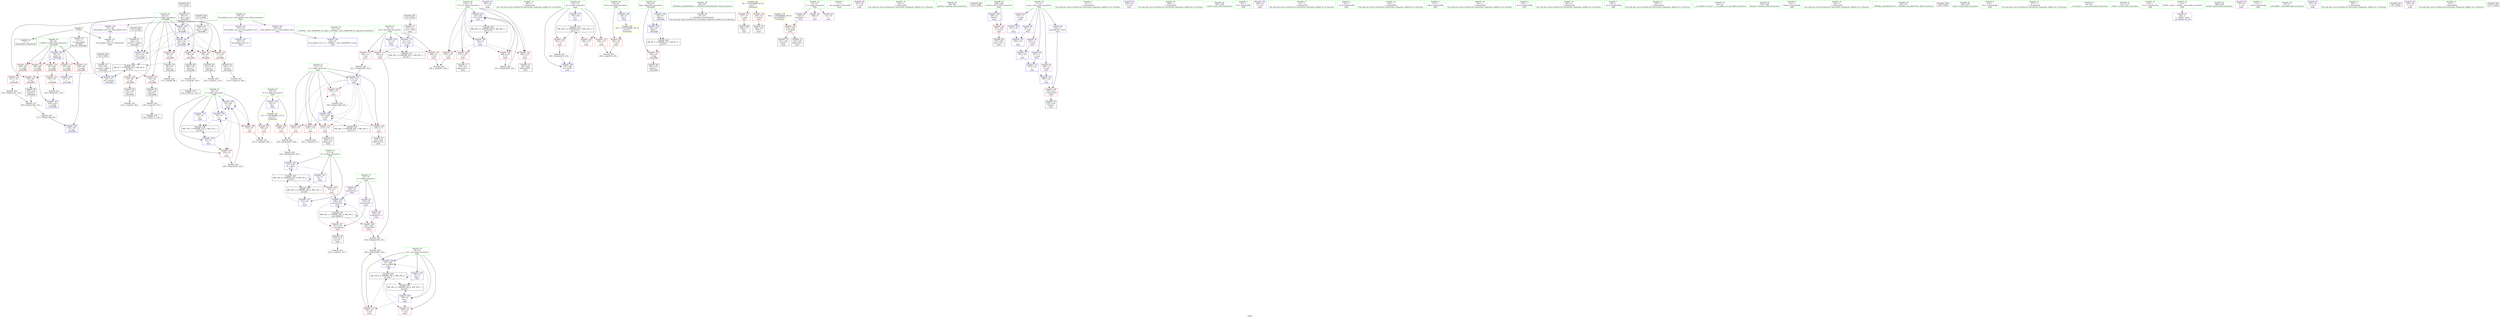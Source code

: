digraph "SVFG" {
	label="SVFG";

	Node0x55d771052030 [shape=record,color=grey,label="{NodeID: 0\nNullPtr}"];
	Node0x55d771052030 -> Node0x55d77106ee30[style=solid];
	Node0x55d771052030 -> Node0x55d77106ef30[style=solid];
	Node0x55d771052030 -> Node0x55d771075470[style=solid];
	Node0x55d771076750 [shape=record,color=blue,label="{NodeID: 180\n25\<--240\nt\<--inc\nmain\n}"];
	Node0x55d771076750 -> Node0x55d77106e1c0[style=dashed];
	Node0x55d771076750 -> Node0x55d77106e290[style=dashed];
	Node0x55d771076750 -> Node0x55d771076680[style=dashed];
	Node0x55d771076750 -> Node0x55d771076750[style=dashed];
	Node0x55d771076750 -> Node0x55d771084b40[style=dashed];
	Node0x55d77106d910 [shape=record,color=purple,label="{NodeID: 97\n185\<--40\n\<--.str.3\nmain\n}"];
	Node0x55d771052860 [shape=record,color=green,label="{NodeID: 14\n98\<--1\n\<--dummyObj\nCan only get source location for instruction, argument, global var or function.}"];
	Node0x55d77106e500 [shape=record,color=red,label="{NodeID: 111\n295\<--29\n\<--ans\nmain\n}"];
	Node0x55d77106c6b0 [shape=record,color=green,label="{NodeID: 28\n20\<--22\ntest\<--test_field_insensitive\nGlob }"];
	Node0x55d77106c6b0 -> Node0x55d77106df50[style=solid];
	Node0x55d77106c6b0 -> Node0x55d771074c70[style=solid];
	Node0x55d7710738f0 [shape=record,color=red,label="{NodeID: 125\n117\<--82\n\<--ch\n_Z4readRi\n}"];
	Node0x55d7710738f0 -> Node0x55d77106f510[style=solid];
	Node0x55d77106d300 [shape=record,color=green,label="{NodeID: 42\n84\<--85\nflag\<--flag_field_insensitive\n_Z4readRi\n}"];
	Node0x55d77106d300 -> Node0x55d771073c30[style=solid];
	Node0x55d77106d300 -> Node0x55d771075710[style=solid];
	Node0x55d77106d300 -> Node0x55d7710758b0[style=solid];
	Node0x55d7710982a0 [shape=record,color=black,label="{NodeID: 305\n123 = PHI()\n}"];
	Node0x55d7710982a0 -> Node0x55d77106f5e0[style=solid];
	Node0x55d77107a150 [shape=record,color=grey,label="{NodeID: 222\n249 = Binary(247, 248, )\n}"];
	Node0x55d77107a150 -> Node0x55d77107a2d0[style=solid];
	Node0x55d771074450 [shape=record,color=red,label="{NodeID: 139\n254\<--172\n\<--i\nmain\n}"];
	Node0x55d771074450 -> Node0x55d771070070[style=solid];
	Node0x55d77106f000 [shape=record,color=black,label="{NodeID: 56\n62\<--63\n\<--_ZNSt8ios_base4InitD1Ev\nCan only get source location for instruction, argument, global var or function.}"];
	Node0x55d77107b650 [shape=record,color=grey,label="{NodeID: 236\n225 = cmp(224, 21, )\n}"];
	Node0x55d771075070 [shape=record,color=blue,label="{NodeID: 153\n29\<--21\nans\<--\nGlob }"];
	Node0x55d771075070 -> Node0x55d771085540[style=dashed];
	Node0x55d77106fb90 [shape=record,color=black,label="{NodeID: 70\n186\<--183\ncall1\<--\nmain\n}"];
	Node0x55d771085540 [shape=record,color=black,label="{NodeID: 250\nMR_18V_2 = PHI(MR_18V_4, MR_18V_1, )\npts\{30 \}\n}"];
	Node0x55d771085540 -> Node0x55d771076a90[style=dashed];
	Node0x55d771075cc0 [shape=record,color=blue,label="{NodeID: 167\n160\<--159\n\<--sub25\n_Z4readRi\n}"];
	Node0x55d7710706f0 [shape=record,color=purple,label="{NodeID: 84\n229\<--8\narrayidx\<--s\nmain\n}"];
	Node0x55d7710706f0 -> Node0x55d771074930[style=solid];
	Node0x55d771052a80 [shape=record,color=green,label="{NodeID: 1\n7\<--1\n__dso_handle\<--dummyObj\nGlob }"];
	Node0x55d771076820 [shape=record,color=blue,label="{NodeID: 181\n27\<--250\nll\<--sub13\nmain\n}"];
	Node0x55d771076820 -> Node0x55d77106e360[style=dashed];
	Node0x55d771076820 -> Node0x55d771089140[style=dashed];
	Node0x55d77106d9e0 [shape=record,color=purple,label="{NodeID: 98\n187\<--43\n\<--.str.4\nmain\n}"];
	Node0x55d77106bda0 [shape=record,color=green,label="{NodeID: 15\n103\<--1\n\<--dummyObj\nCan only get source location for instruction, argument, global var or function.}"];
	Node0x55d77106e5d0 [shape=record,color=red,label="{NodeID: 112\n220\<--31\n\<--len\nmain\n}"];
	Node0x55d77106e5d0 -> Node0x55d77107aa50[style=solid];
	Node0x55d77106c780 [shape=record,color=green,label="{NodeID: 29\n23\<--24\nN\<--N_field_insensitive\nGlob }"];
	Node0x55d77106c780 -> Node0x55d77106e020[style=solid];
	Node0x55d77106c780 -> Node0x55d77106e0f0[style=solid];
	Node0x55d77106c780 -> Node0x55d771074d70[style=solid];
	Node0x55d7710739c0 [shape=record,color=red,label="{NodeID: 126\n130\<--82\n\<--ch\n_Z4readRi\n}"];
	Node0x55d7710739c0 -> Node0x55d77106f6b0[style=solid];
	Node0x55d77106d3d0 [shape=record,color=green,label="{NodeID: 43\n88\<--89\ngetchar\<--getchar_field_insensitive\n}"];
	Node0x55d771098400 [shape=record,color=black,label="{NodeID: 306\n210 = PHI()\n}"];
	Node0x55d77107a2d0 [shape=record,color=grey,label="{NodeID: 223\n250 = Binary(249, 202, )\n}"];
	Node0x55d77107a2d0 -> Node0x55d771076820[style=solid];
	Node0x55d771074520 [shape=record,color=red,label="{NodeID: 140\n259\<--172\n\<--i\nmain\n}"];
	Node0x55d771074520 -> Node0x55d771079e50[style=solid];
	Node0x55d77106f100 [shape=record,color=black,label="{NodeID: 57\n90\<--87\nconv\<--call\n_Z4readRi\n}"];
	Node0x55d77106f100 -> Node0x55d771075640[style=solid];
	Node0x55d77107b7d0 [shape=record,color=grey,label="{NodeID: 237\n107 = cmp(106, 108, )\n}"];
	Node0x55d77107b7d0 -> Node0x55d7710798b0[style=solid];
	Node0x55d771075170 [shape=record,color=blue,label="{NodeID: 154\n31\<--21\nlen\<--\nGlob }"];
	Node0x55d771075170 -> Node0x55d771085a40[style=dashed];
	Node0x55d77106fc60 [shape=record,color=black,label="{NodeID: 71\n215\<--212\nconv\<--call4\nmain\n}"];
	Node0x55d77106fc60 -> Node0x55d771076340[style=solid];
	Node0x55d771085a40 [shape=record,color=black,label="{NodeID: 251\nMR_20V_2 = PHI(MR_20V_3, MR_20V_1, )\npts\{32 \}\n}"];
	Node0x55d771085a40 -> Node0x55d771076340[style=dashed];
	Node0x55d771075d90 [shape=record,color=blue,label="{NodeID: 168\n168\<--21\nretval\<--\nmain\n}"];
	Node0x55d771075d90 -> Node0x55d771073ea0[style=dashed];
	Node0x55d7710707c0 [shape=record,color=purple,label="{NodeID: 85\n191\<--11\n\<--yuan\nmain\n}"];
	Node0x55d7710707c0 -> Node0x55d771075e60[style=solid];
	Node0x55d771053710 [shape=record,color=green,label="{NodeID: 2\n21\<--1\n\<--dummyObj\nCan only get source location for instruction, argument, global var or function.}"];
	Node0x55d77108a440 [shape=record,color=yellow,style=double,label="{NodeID: 265\n8V_1 = ENCHI(MR_8V_0)\npts\{1 \}\nFun[main]}"];
	Node0x55d77108a440 -> Node0x55d7710730d0[style=dashed];
	Node0x55d77108a440 -> Node0x55d7710731a0[style=dashed];
	Node0x55d7710768f0 [shape=record,color=blue,label="{NodeID: 182\n256\<--253\narrayidx16\<--\nmain\n}"];
	Node0x55d7710768f0 -> Node0x55d771074ad0[style=dashed];
	Node0x55d7710768f0 -> Node0x55d771074ba0[style=dashed];
	Node0x55d7710768f0 -> Node0x55d7710768f0[style=dashed];
	Node0x55d7710768f0 -> Node0x55d771086e40[style=dashed];
	Node0x55d77106dab0 [shape=record,color=purple,label="{NodeID: 99\n208\<--45\n\<--.str.5\nmain\n}"];
	Node0x55d77106be30 [shape=record,color=green,label="{NodeID: 16\n108\<--1\n\<--dummyObj\nCan only get source location for instruction, argument, global var or function.}"];
	Node0x55d77106e6a0 [shape=record,color=red,label="{NodeID: 113\n268\<--31\n\<--len\nmain\n}"];
	Node0x55d77106e6a0 -> Node0x55d77107bf50[style=solid];
	Node0x55d77106c850 [shape=record,color=green,label="{NodeID: 30\n25\<--26\nt\<--t_field_insensitive\nGlob }"];
	Node0x55d77106c850 -> Node0x55d77106e1c0[style=solid];
	Node0x55d77106c850 -> Node0x55d77106e290[style=solid];
	Node0x55d77106c850 -> Node0x55d771074e70[style=solid];
	Node0x55d77106c850 -> Node0x55d771076410[style=solid];
	Node0x55d77106c850 -> Node0x55d771076680[style=solid];
	Node0x55d77106c850 -> Node0x55d771076750[style=solid];
	Node0x55d771073a90 [shape=record,color=red,label="{NodeID: 127\n134\<--82\n\<--ch\n_Z4readRi\n}"];
	Node0x55d771073a90 -> Node0x55d77106f780[style=solid];
	Node0x55d77106d4d0 [shape=record,color=green,label="{NodeID: 44\n165\<--166\nmain\<--main_field_insensitive\n}"];
	Node0x55d7710984d0 [shape=record,color=black,label="{NodeID: 307\n212 = PHI()\n}"];
	Node0x55d7710984d0 -> Node0x55d77106fc60[style=solid];
	Node0x55d77107a450 [shape=record,color=grey,label="{NodeID: 224\n240 = Binary(239, 202, )\n}"];
	Node0x55d77107a450 -> Node0x55d771076750[style=solid];
	Node0x55d7710745f0 [shape=record,color=red,label="{NodeID: 141\n267\<--174\n\<--i17\nmain\n}"];
	Node0x55d7710745f0 -> Node0x55d77107bf50[style=solid];
	Node0x55d77106f1d0 [shape=record,color=black,label="{NodeID: 58\n96\<--95\nconv1\<--\n_Z4readRi\n}"];
	Node0x55d77106f1d0 -> Node0x55d77107c0d0[style=solid];
	Node0x55d77107b950 [shape=record,color=grey,label="{NodeID: 238\n102 = cmp(101, 103, )\n}"];
	Node0x55d771075270 [shape=record,color=blue,label="{NodeID: 155\n323\<--50\nllvm.global_ctors_0\<--\nGlob }"];
	Node0x55d77106fd30 [shape=record,color=black,label="{NodeID: 72\n228\<--227\nidxprom\<--\nmain\n}"];
	Node0x55d771085f40 [shape=record,color=black,label="{NodeID: 252\nMR_24V_3 = PHI(MR_24V_4, MR_24V_2, )\npts\{171 \}\n}"];
	Node0x55d771085f40 -> Node0x55d771073f70[style=dashed];
	Node0x55d771085f40 -> Node0x55d771074040[style=dashed];
	Node0x55d771085f40 -> Node0x55d771074110[style=dashed];
	Node0x55d771085f40 -> Node0x55d771076dd0[style=dashed];
	Node0x55d771075e60 [shape=record,color=blue,label="{NodeID: 169\n191\<--122\n\<--\nmain\n}"];
	Node0x55d771075e60 -> Node0x55d771075f30[style=dashed];
	Node0x55d771070890 [shape=record,color=purple,label="{NodeID: 86\n193\<--11\n\<--yuan\nmain\n}"];
	Node0x55d771070890 -> Node0x55d771075f30[style=solid];
	Node0x55d7710525a0 [shape=record,color=green,label="{NodeID: 3\n33\<--1\n.str\<--dummyObj\nGlob }"];
	Node0x55d77108af60 [shape=record,color=yellow,style=double,label="{NodeID: 266\n10V_1 = ENCHI(MR_10V_0)\npts\{22 \}\nFun[main]}"];
	Node0x55d77108af60 -> Node0x55d77106df50[style=dashed];
	Node0x55d7710769c0 [shape=record,color=blue,label="{NodeID: 183\n172\<--260\ni\<--dec\nmain\n}"];
	Node0x55d7710769c0 -> Node0x55d7710741e0[style=dashed];
	Node0x55d7710769c0 -> Node0x55d7710742b0[style=dashed];
	Node0x55d7710769c0 -> Node0x55d771074380[style=dashed];
	Node0x55d7710769c0 -> Node0x55d771074450[style=dashed];
	Node0x55d7710769c0 -> Node0x55d771074520[style=dashed];
	Node0x55d7710769c0 -> Node0x55d7710769c0[style=dashed];
	Node0x55d7710769c0 -> Node0x55d771086440[style=dashed];
	Node0x55d77106db80 [shape=record,color=purple,label="{NodeID: 100\n296\<--47\n\<--.str.6\nmain\n}"];
	Node0x55d77106bec0 [shape=record,color=green,label="{NodeID: 17\n111\<--1\n\<--dummyObj\nCan only get source location for instruction, argument, global var or function.}"];
	Node0x55d77106e770 [shape=record,color=red,label="{NodeID: 114\n279\<--31\n\<--len\nmain\n}"];
	Node0x55d77106e770 -> Node0x55d77107abd0[style=solid];
	Node0x55d77106c920 [shape=record,color=green,label="{NodeID: 31\n27\<--28\nll\<--ll_field_insensitive\nGlob }"];
	Node0x55d77106c920 -> Node0x55d77106e360[style=solid];
	Node0x55d77106c920 -> Node0x55d771074f70[style=solid];
	Node0x55d77106c920 -> Node0x55d7710764e0[style=solid];
	Node0x55d77106c920 -> Node0x55d771076820[style=solid];
	Node0x55d771073b60 [shape=record,color=red,label="{NodeID: 128\n144\<--82\n\<--ch\n_Z4readRi\n}"];
	Node0x55d771073b60 -> Node0x55d77106f850[style=solid];
	Node0x55d77106d5d0 [shape=record,color=green,label="{NodeID: 45\n168\<--169\nretval\<--retval_field_insensitive\nmain\n}"];
	Node0x55d77106d5d0 -> Node0x55d771073ea0[style=solid];
	Node0x55d77106d5d0 -> Node0x55d771075d90[style=solid];
	Node0x55d77107a5d0 [shape=record,color=grey,label="{NodeID: 225\n291 = Binary(290, 202, )\n}"];
	Node0x55d77107a5d0 -> Node0x55d771076d00[style=solid];
	Node0x55d7710746c0 [shape=record,color=red,label="{NodeID: 142\n271\<--174\n\<--i17\nmain\n}"];
	Node0x55d7710746c0 -> Node0x55d771070140[style=solid];
	Node0x55d77106f2a0 [shape=record,color=black,label="{NodeID: 59\n101\<--100\nconv2\<--\n_Z4readRi\n}"];
	Node0x55d77106f2a0 -> Node0x55d77107b950[style=solid];
	Node0x55d77107bad0 [shape=record,color=grey,label="{NodeID: 239\n119 = cmp(118, 108, )\n}"];
	Node0x55d771075370 [shape=record,color=blue,label="{NodeID: 156\n324\<--51\nllvm.global_ctors_1\<--_GLOBAL__sub_I_klad2008_0_0.cpp\nGlob }"];
	Node0x55d77106fe00 [shape=record,color=black,label="{NodeID: 73\n231\<--230\nconv8\<--\nmain\n}"];
	Node0x55d771086440 [shape=record,color=black,label="{NodeID: 253\nMR_26V_2 = PHI(MR_26V_4, MR_26V_1, )\npts\{173 \}\n}"];
	Node0x55d771086440 -> Node0x55d7710765b0[style=dashed];
	Node0x55d771075f30 [shape=record,color=blue,label="{NodeID: 170\n193\<--122\n\<--\nmain\n}"];
	Node0x55d771075f30 -> Node0x55d771076000[style=dashed];
	Node0x55d771070960 [shape=record,color=purple,label="{NodeID: 87\n195\<--11\n\<--yuan\nmain\n}"];
	Node0x55d771070960 -> Node0x55d771076000[style=solid];
	Node0x55d7710535d0 [shape=record,color=green,label="{NodeID: 4\n35\<--1\n.str.1\<--dummyObj\nGlob }"];
	Node0x55d77108b040 [shape=record,color=yellow,style=double,label="{NodeID: 267\n12V_1 = ENCHI(MR_12V_0)\npts\{24 \}\nFun[main]}"];
	Node0x55d77108b040 -> Node0x55d77106e020[style=dashed];
	Node0x55d77108b040 -> Node0x55d77106e0f0[style=dashed];
	Node0x55d771076a90 [shape=record,color=blue,label="{NodeID: 184\n29\<--21\nans\<--\nmain\n}"];
	Node0x55d771076a90 -> Node0x55d77106e430[style=dashed];
	Node0x55d771076a90 -> Node0x55d77106e500[style=dashed];
	Node0x55d771076a90 -> Node0x55d771076c30[style=dashed];
	Node0x55d771076a90 -> Node0x55d771085540[style=dashed];
	Node0x55d771076a90 -> Node0x55d771088740[style=dashed];
	Node0x55d77106dc50 [shape=record,color=purple,label="{NodeID: 101\n323\<--49\nllvm.global_ctors_0\<--llvm.global_ctors\nGlob }"];
	Node0x55d77106dc50 -> Node0x55d771075270[style=solid];
	Node0x55d77106bf50 [shape=record,color=green,label="{NodeID: 18\n122\<--1\n\<--dummyObj\nCan only get source location for instruction, argument, global var or function.}"];
	Node0x55d7710730d0 [shape=record,color=red,label="{NodeID: 115\n177\<--37\n\<--stdin\nmain\n}"];
	Node0x55d7710730d0 -> Node0x55d77106fac0[style=solid];
	Node0x55d77106c9f0 [shape=record,color=green,label="{NodeID: 32\n29\<--30\nans\<--ans_field_insensitive\nGlob }"];
	Node0x55d77106c9f0 -> Node0x55d77106e430[style=solid];
	Node0x55d77106c9f0 -> Node0x55d77106e500[style=solid];
	Node0x55d77106c9f0 -> Node0x55d771075070[style=solid];
	Node0x55d77106c9f0 -> Node0x55d771076a90[style=solid];
	Node0x55d77106c9f0 -> Node0x55d771076c30[style=solid];
	Node0x55d771073c30 [shape=record,color=red,label="{NodeID: 129\n154\<--84\n\<--flag\n_Z4readRi\n}"];
	Node0x55d771073c30 -> Node0x55d77106f9f0[style=solid];
	Node0x55d77106d6a0 [shape=record,color=green,label="{NodeID: 46\n170\<--171\ntt\<--tt_field_insensitive\nmain\n}"];
	Node0x55d77106d6a0 -> Node0x55d771073f70[style=solid];
	Node0x55d77106d6a0 -> Node0x55d771074040[style=solid];
	Node0x55d77106d6a0 -> Node0x55d771074110[style=solid];
	Node0x55d77106d6a0 -> Node0x55d771076270[style=solid];
	Node0x55d77106d6a0 -> Node0x55d771076dd0[style=solid];
	Node0x55d77107a750 [shape=record,color=grey,label="{NodeID: 226\n286 = Binary(285, 284, )\n}"];
	Node0x55d77107a750 -> Node0x55d771076c30[style=solid];
	Node0x55d771074790 [shape=record,color=red,label="{NodeID: 143\n280\<--174\n\<--i17\nmain\n}"];
	Node0x55d771074790 -> Node0x55d7710702e0[style=solid];
	Node0x55d77106f370 [shape=record,color=black,label="{NodeID: 60\n106\<--105\nconv4\<--\n_Z4readRi\n}"];
	Node0x55d77106f370 -> Node0x55d77107b7d0[style=solid];
	Node0x55d77107bc50 [shape=record,color=grey,label="{NodeID: 240\n206 = cmp(204, 205, )\n}"];
	Node0x55d771075470 [shape=record,color=blue, style = dotted,label="{NodeID: 157\n325\<--3\nllvm.global_ctors_2\<--dummyVal\nGlob }"];
	Node0x55d77106fed0 [shape=record,color=black,label="{NodeID: 74\n232\<--230\nidxprom9\<--\nmain\n}"];
	Node0x55d771086940 [shape=record,color=black,label="{NodeID: 254\nMR_28V_2 = PHI(MR_28V_4, MR_28V_1, )\npts\{175 \}\n}"];
	Node0x55d771086940 -> Node0x55d771076b60[style=dashed];
	Node0x55d771076000 [shape=record,color=blue,label="{NodeID: 171\n195\<--122\n\<--\nmain\n}"];
	Node0x55d771076000 -> Node0x55d7710760d0[style=dashed];
	Node0x55d771070a30 [shape=record,color=purple,label="{NodeID: 88\n197\<--11\n\<--yuan\nmain\n}"];
	Node0x55d771070a30 -> Node0x55d7710760d0[style=solid];
	Node0x55d7710521d0 [shape=record,color=green,label="{NodeID: 5\n37\<--1\nstdin\<--dummyObj\nGlob }"];
	Node0x55d771076b60 [shape=record,color=blue,label="{NodeID: 185\n174\<--21\ni17\<--\nmain\n}"];
	Node0x55d771076b60 -> Node0x55d7710745f0[style=dashed];
	Node0x55d771076b60 -> Node0x55d7710746c0[style=dashed];
	Node0x55d771076b60 -> Node0x55d771074790[style=dashed];
	Node0x55d771076b60 -> Node0x55d771074860[style=dashed];
	Node0x55d771076b60 -> Node0x55d771076d00[style=dashed];
	Node0x55d771076b60 -> Node0x55d771086940[style=dashed];
	Node0x55d77106dd50 [shape=record,color=purple,label="{NodeID: 102\n324\<--49\nllvm.global_ctors_1\<--llvm.global_ctors\nGlob }"];
	Node0x55d77106dd50 -> Node0x55d771075370[style=solid];
	Node0x55d77106bfe0 [shape=record,color=green,label="{NodeID: 19\n143\<--1\n\<--dummyObj\nCan only get source location for instruction, argument, global var or function.}"];
	Node0x55d7710731a0 [shape=record,color=red,label="{NodeID: 116\n183\<--42\n\<--stdout\nmain\n}"];
	Node0x55d7710731a0 -> Node0x55d77106fb90[style=solid];
	Node0x55d77106cac0 [shape=record,color=green,label="{NodeID: 33\n31\<--32\nlen\<--len_field_insensitive\nGlob }"];
	Node0x55d77106cac0 -> Node0x55d77106e5d0[style=solid];
	Node0x55d77106cac0 -> Node0x55d77106e6a0[style=solid];
	Node0x55d77106cac0 -> Node0x55d77106e770[style=solid];
	Node0x55d77106cac0 -> Node0x55d771075170[style=solid];
	Node0x55d77106cac0 -> Node0x55d771076340[style=solid];
	Node0x55d771073d00 [shape=record,color=red,label="{NodeID: 130\n141\<--140\n\<--\n_Z4readRi\n}"];
	Node0x55d771073d00 -> Node0x55d77107ad50[style=solid];
	Node0x55d77106d770 [shape=record,color=green,label="{NodeID: 47\n172\<--173\ni\<--i_field_insensitive\nmain\n}"];
	Node0x55d77106d770 -> Node0x55d7710741e0[style=solid];
	Node0x55d77106d770 -> Node0x55d7710742b0[style=solid];
	Node0x55d77106d770 -> Node0x55d771074380[style=solid];
	Node0x55d77106d770 -> Node0x55d771074450[style=solid];
	Node0x55d77106d770 -> Node0x55d771074520[style=solid];
	Node0x55d77106d770 -> Node0x55d7710765b0[style=solid];
	Node0x55d77106d770 -> Node0x55d7710769c0[style=solid];
	Node0x55d77107a8d0 [shape=record,color=grey,label="{NodeID: 227\n159 = Binary(21, 158, )\n}"];
	Node0x55d77107a8d0 -> Node0x55d771075cc0[style=solid];
	Node0x55d771074860 [shape=record,color=red,label="{NodeID: 144\n290\<--174\n\<--i17\nmain\n}"];
	Node0x55d771074860 -> Node0x55d77107a5d0[style=solid];
	Node0x55d77106f440 [shape=record,color=black,label="{NodeID: 61\n114\<--113\nconv7\<--call6\n_Z4readRi\n}"];
	Node0x55d77106f440 -> Node0x55d7710757e0[style=solid];
	Node0x55d77107bdd0 [shape=record,color=grey,label="{NodeID: 241\n276 = cmp(275, 277, )\n}"];
	Node0x55d771075570 [shape=record,color=blue,label="{NodeID: 158\n80\<--79\nx.addr\<--x\n_Z4readRi\n}"];
	Node0x55d771075570 -> Node0x55d771073270[style=dashed];
	Node0x55d771075570 -> Node0x55d771073340[style=dashed];
	Node0x55d771075570 -> Node0x55d771073410[style=dashed];
	Node0x55d771075570 -> Node0x55d7710734e0[style=dashed];
	Node0x55d771075570 -> Node0x55d7710735b0[style=dashed];
	Node0x55d77106ffa0 [shape=record,color=black,label="{NodeID: 75\n235\<--234\ntobool\<--\nmain\n}"];
	Node0x55d771086e40 [shape=record,color=black,label="{NodeID: 255\nMR_34V_2 = PHI(MR_34V_3, MR_34V_1, )\npts\{190000 \}\n}"];
	Node0x55d771086e40 -> Node0x55d771074ad0[style=dashed];
	Node0x55d771086e40 -> Node0x55d771074ba0[style=dashed];
	Node0x55d771086e40 -> Node0x55d7710768f0[style=dashed];
	Node0x55d771086e40 -> Node0x55d771086e40[style=dashed];
	Node0x55d7710760d0 [shape=record,color=blue,label="{NodeID: 172\n197\<--122\n\<--\nmain\n}"];
	Node0x55d7710760d0 -> Node0x55d7710761a0[style=dashed];
	Node0x55d771070b00 [shape=record,color=purple,label="{NodeID: 89\n199\<--11\n\<--yuan\nmain\n}"];
	Node0x55d771070b00 -> Node0x55d7710761a0[style=solid];
	Node0x55d771052260 [shape=record,color=green,label="{NodeID: 6\n38\<--1\n.str.2\<--dummyObj\nGlob }"];
	Node0x55d771076c30 [shape=record,color=blue,label="{NodeID: 186\n29\<--286\nans\<--add29\nmain\n}"];
	Node0x55d771076c30 -> Node0x55d771088740[style=dashed];
	Node0x55d77106de50 [shape=record,color=purple,label="{NodeID: 103\n325\<--49\nllvm.global_ctors_2\<--llvm.global_ctors\nGlob }"];
	Node0x55d77106de50 -> Node0x55d771075470[style=solid];
	Node0x55d77106c070 [shape=record,color=green,label="{NodeID: 20\n202\<--1\n\<--dummyObj\nCan only get source location for instruction, argument, global var or function.}"];
	Node0x55d771073270 [shape=record,color=red,label="{NodeID: 117\n127\<--80\n\<--x.addr\n_Z4readRi\n}"];
	Node0x55d771073270 -> Node0x55d771075a50[style=solid];
	Node0x55d77106cb90 [shape=record,color=green,label="{NodeID: 34\n49\<--53\nllvm.global_ctors\<--llvm.global_ctors_field_insensitive\nGlob }"];
	Node0x55d77106cb90 -> Node0x55d77106dc50[style=solid];
	Node0x55d77106cb90 -> Node0x55d77106dd50[style=solid];
	Node0x55d77106cb90 -> Node0x55d77106de50[style=solid];
	Node0x55d771073dd0 [shape=record,color=red,label="{NodeID: 131\n158\<--157\n\<--\n_Z4readRi\n}"];
	Node0x55d771073dd0 -> Node0x55d77107a8d0[style=solid];
	Node0x55d77106e860 [shape=record,color=green,label="{NodeID: 48\n174\<--175\ni17\<--i17_field_insensitive\nmain\n}"];
	Node0x55d77106e860 -> Node0x55d7710745f0[style=solid];
	Node0x55d77106e860 -> Node0x55d7710746c0[style=solid];
	Node0x55d77106e860 -> Node0x55d771074790[style=solid];
	Node0x55d77106e860 -> Node0x55d771074860[style=solid];
	Node0x55d77106e860 -> Node0x55d771076b60[style=solid];
	Node0x55d77106e860 -> Node0x55d771076d00[style=solid];
	Node0x55d77107aa50 [shape=record,color=grey,label="{NodeID: 228\n221 = Binary(220, 202, )\n}"];
	Node0x55d77107aa50 -> Node0x55d7710765b0[style=solid];
	Node0x55d771074930 [shape=record,color=red,label="{NodeID: 145\n230\<--229\n\<--arrayidx\nmain\n}"];
	Node0x55d771074930 -> Node0x55d77106fe00[style=solid];
	Node0x55d771074930 -> Node0x55d77106fed0[style=solid];
	Node0x55d77106f510 [shape=record,color=black,label="{NodeID: 62\n118\<--117\nconv8\<--\n_Z4readRi\n}"];
	Node0x55d77106f510 -> Node0x55d77107bad0[style=solid];
	Node0x55d77107bf50 [shape=record,color=grey,label="{NodeID: 242\n269 = cmp(267, 268, )\n}"];
	Node0x55d771075640 [shape=record,color=blue,label="{NodeID: 159\n82\<--90\nch\<--conv\n_Z4readRi\n}"];
	Node0x55d771075640 -> Node0x55d771073680[style=dashed];
	Node0x55d771075640 -> Node0x55d771073750[style=dashed];
	Node0x55d771075640 -> Node0x55d771073820[style=dashed];
	Node0x55d771075640 -> Node0x55d7710738f0[style=dashed];
	Node0x55d771075640 -> Node0x55d7710757e0[style=dashed];
	Node0x55d771075640 -> Node0x55d771075980[style=dashed];
	Node0x55d771075640 -> Node0x55d771087340[style=dashed];
	Node0x55d771070070 [shape=record,color=black,label="{NodeID: 76\n255\<--254\nidxprom15\<--\nmain\n}"];
	Node0x55d771087340 [shape=record,color=black,label="{NodeID: 256\nMR_4V_7 = PHI(MR_4V_8, MR_4V_6, )\npts\{83 \}\n}"];
	Node0x55d771087340 -> Node0x55d7710739c0[style=dashed];
	Node0x55d771087340 -> Node0x55d771073a90[style=dashed];
	Node0x55d771087340 -> Node0x55d771073b60[style=dashed];
	Node0x55d771087340 -> Node0x55d771075bf0[style=dashed];
	Node0x55d7710761a0 [shape=record,color=blue,label="{NodeID: 173\n199\<--122\n\<--\nmain\n}"];
	Node0x55d7710761a0 -> Node0x55d771074a00[style=dashed];
	Node0x55d771070bd0 [shape=record,color=purple,label="{NodeID: 90\n233\<--11\narrayidx10\<--yuan\nmain\n}"];
	Node0x55d771070bd0 -> Node0x55d771074a00[style=solid];
	Node0x55d771052350 [shape=record,color=green,label="{NodeID: 7\n40\<--1\n.str.3\<--dummyObj\nGlob }"];
	Node0x55d771076d00 [shape=record,color=blue,label="{NodeID: 187\n174\<--291\ni17\<--inc32\nmain\n}"];
	Node0x55d771076d00 -> Node0x55d7710745f0[style=dashed];
	Node0x55d771076d00 -> Node0x55d7710746c0[style=dashed];
	Node0x55d771076d00 -> Node0x55d771074790[style=dashed];
	Node0x55d771076d00 -> Node0x55d771074860[style=dashed];
	Node0x55d771076d00 -> Node0x55d771076d00[style=dashed];
	Node0x55d771076d00 -> Node0x55d771086940[style=dashed];
	Node0x55d77106df50 [shape=record,color=red,label="{NodeID: 104\n205\<--20\n\<--test\nmain\n}"];
	Node0x55d77106df50 -> Node0x55d77107bc50[style=solid];
	Node0x55d77106c100 [shape=record,color=green,label="{NodeID: 21\n219\<--1\n\<--dummyObj\nCan only get source location for instruction, argument, global var or function.}"];
	Node0x55d771073340 [shape=record,color=red,label="{NodeID: 118\n140\<--80\n\<--x.addr\n_Z4readRi\n}"];
	Node0x55d771073340 -> Node0x55d771073d00[style=solid];
	Node0x55d77106cc60 [shape=record,color=green,label="{NodeID: 35\n54\<--55\n__cxx_global_var_init\<--__cxx_global_var_init_field_insensitive\n}"];
	Node0x55d771073ea0 [shape=record,color=red,label="{NodeID: 132\n305\<--168\n\<--retval\nmain\n}"];
	Node0x55d771073ea0 -> Node0x55d7710703b0[style=solid];
	Node0x55d77106e930 [shape=record,color=green,label="{NodeID: 49\n181\<--182\nfreopen\<--freopen_field_insensitive\n}"];
	Node0x55d77107abd0 [shape=record,color=grey,label="{NodeID: 229\n284 = Binary(279, 283, )\n}"];
	Node0x55d77107abd0 -> Node0x55d77107a750[style=solid];
	Node0x55d771074a00 [shape=record,color=red,label="{NodeID: 146\n234\<--233\n\<--arrayidx10\nmain\n}"];
	Node0x55d771074a00 -> Node0x55d77106ffa0[style=solid];
	Node0x55d77106f5e0 [shape=record,color=black,label="{NodeID: 63\n124\<--123\nconv11\<--call10\n_Z4readRi\n}"];
	Node0x55d77106f5e0 -> Node0x55d771075980[style=solid];
	Node0x55d77107c0d0 [shape=record,color=grey,label="{NodeID: 243\n97 = cmp(96, 98, )\n}"];
	Node0x55d771075710 [shape=record,color=blue,label="{NodeID: 160\n84\<--93\nflag\<--\n_Z4readRi\n}"];
	Node0x55d771075710 -> Node0x55d7710758b0[style=dashed];
	Node0x55d771075710 -> Node0x55d771084140[style=dashed];
	Node0x55d771070140 [shape=record,color=black,label="{NodeID: 77\n272\<--271\nidxprom21\<--\nmain\n}"];
	Node0x55d771076270 [shape=record,color=blue,label="{NodeID: 174\n170\<--202\ntt\<--\nmain\n}"];
	Node0x55d771076270 -> Node0x55d771085f40[style=dashed];
	Node0x55d771070ca0 [shape=record,color=purple,label="{NodeID: 91\n256\<--18\narrayidx16\<--l\nmain\n}"];
	Node0x55d771070ca0 -> Node0x55d7710768f0[style=solid];
	Node0x55d7710523e0 [shape=record,color=green,label="{NodeID: 8\n42\<--1\nstdout\<--dummyObj\nGlob }"];
	Node0x55d771076dd0 [shape=record,color=blue,label="{NodeID: 188\n170\<--302\ntt\<--inc36\nmain\n}"];
	Node0x55d771076dd0 -> Node0x55d771085f40[style=dashed];
	Node0x55d77106e020 [shape=record,color=red,label="{NodeID: 105\n244\<--23\n\<--N\nmain\n}"];
	Node0x55d77106e020 -> Node0x55d77107b4d0[style=solid];
	Node0x55d77106c1d0 [shape=record,color=green,label="{NodeID: 22\n261\<--1\n\<--dummyObj\nCan only get source location for instruction, argument, global var or function.}"];
	Node0x55d771073410 [shape=record,color=red,label="{NodeID: 119\n148\<--80\n\<--x.addr\n_Z4readRi\n}"];
	Node0x55d771073410 -> Node0x55d771075b20[style=solid];
	Node0x55d77106cd60 [shape=record,color=green,label="{NodeID: 36\n58\<--59\n_ZNSt8ios_base4InitC1Ev\<--_ZNSt8ios_base4InitC1Ev_field_insensitive\n}"];
	Node0x55d7710975a0 [shape=record,color=black,label="{NodeID: 299\n188 = PHI()\n}"];
	Node0x55d771073f70 [shape=record,color=red,label="{NodeID: 133\n204\<--170\n\<--tt\nmain\n}"];
	Node0x55d771073f70 -> Node0x55d77107bc50[style=solid];
	Node0x55d77106ea30 [shape=record,color=green,label="{NodeID: 50\n189\<--190\nscanf\<--scanf_field_insensitive\n}"];
	Node0x55d77107ad50 [shape=record,color=grey,label="{NodeID: 230\n142 = Binary(141, 143, )\n}"];
	Node0x55d77107ad50 -> Node0x55d77107aed0[style=solid];
	Node0x55d771074ad0 [shape=record,color=red,label="{NodeID: 147\n274\<--273\n\<--arrayidx22\nmain\n}"];
	Node0x55d771074ad0 -> Node0x55d771070210[style=solid];
	Node0x55d77106f6b0 [shape=record,color=black,label="{NodeID: 64\n131\<--130\nconv13\<--\n_Z4readRi\n}"];
	Node0x55d77106f6b0 -> Node0x55d77107b1d0[style=solid];
	Node0x55d7710757e0 [shape=record,color=blue,label="{NodeID: 161\n82\<--114\nch\<--conv7\n_Z4readRi\n}"];
	Node0x55d7710757e0 -> Node0x55d771073680[style=dashed];
	Node0x55d7710757e0 -> Node0x55d771073750[style=dashed];
	Node0x55d7710757e0 -> Node0x55d771073820[style=dashed];
	Node0x55d7710757e0 -> Node0x55d7710738f0[style=dashed];
	Node0x55d7710757e0 -> Node0x55d7710757e0[style=dashed];
	Node0x55d7710757e0 -> Node0x55d771075980[style=dashed];
	Node0x55d7710757e0 -> Node0x55d771087340[style=dashed];
	Node0x55d771070210 [shape=record,color=black,label="{NodeID: 78\n275\<--274\nconv23\<--\nmain\n}"];
	Node0x55d771070210 -> Node0x55d77107bdd0[style=solid];
	Node0x55d771076340 [shape=record,color=blue,label="{NodeID: 175\n31\<--215\nlen\<--conv\nmain\n}"];
	Node0x55d771076340 -> Node0x55d77106e5d0[style=dashed];
	Node0x55d771076340 -> Node0x55d77106e6a0[style=dashed];
	Node0x55d771076340 -> Node0x55d77106e770[style=dashed];
	Node0x55d771076340 -> Node0x55d771085a40[style=dashed];
	Node0x55d771070d70 [shape=record,color=purple,label="{NodeID: 92\n273\<--18\narrayidx22\<--l\nmain\n}"];
	Node0x55d771070d70 -> Node0x55d771074ad0[style=solid];
	Node0x55d771062e70 [shape=record,color=green,label="{NodeID: 9\n43\<--1\n.str.4\<--dummyObj\nGlob }"];
	Node0x55d77106e0f0 [shape=record,color=red,label="{NodeID: 106\n248\<--23\n\<--N\nmain\n}"];
	Node0x55d77106e0f0 -> Node0x55d77107a150[style=solid];
	Node0x55d77106c2a0 [shape=record,color=green,label="{NodeID: 23\n277\<--1\n\<--dummyObj\nCan only get source location for instruction, argument, global var or function.}"];
	Node0x55d7710734e0 [shape=record,color=red,label="{NodeID: 120\n157\<--80\n\<--x.addr\n_Z4readRi\n}"];
	Node0x55d7710734e0 -> Node0x55d771073dd0[style=solid];
	Node0x55d77106ce60 [shape=record,color=green,label="{NodeID: 37\n64\<--65\n__cxa_atexit\<--__cxa_atexit_field_insensitive\n}"];
	Node0x55d7710976a0 [shape=record,color=black,label="{NodeID: 300\n113 = PHI()\n}"];
	Node0x55d7710976a0 -> Node0x55d77106f440[style=solid];
	Node0x55d771074040 [shape=record,color=red,label="{NodeID: 134\n294\<--170\n\<--tt\nmain\n}"];
	Node0x55d77106eb30 [shape=record,color=green,label="{NodeID: 51\n213\<--214\nstrlen\<--strlen_field_insensitive\n}"];
	Node0x55d77107aed0 [shape=record,color=grey,label="{NodeID: 231\n146 = Binary(142, 145, )\n}"];
	Node0x55d77107aed0 -> Node0x55d77107b050[style=solid];
	Node0x55d771074ba0 [shape=record,color=red,label="{NodeID: 148\n283\<--282\n\<--arrayidx27\nmain\n}"];
	Node0x55d771074ba0 -> Node0x55d77107abd0[style=solid];
	Node0x55d77106f780 [shape=record,color=black,label="{NodeID: 65\n135\<--134\nconv16\<--\n_Z4readRi\n}"];
	Node0x55d77106f780 -> Node0x55d77107b350[style=solid];
	Node0x55d7710758b0 [shape=record,color=blue,label="{NodeID: 162\n84\<--122\nflag\<--\n_Z4readRi\n}"];
	Node0x55d7710758b0 -> Node0x55d771084140[style=dashed];
	Node0x55d7710702e0 [shape=record,color=black,label="{NodeID: 79\n281\<--280\nidxprom26\<--\nmain\n}"];
	Node0x55d771076410 [shape=record,color=blue,label="{NodeID: 176\n25\<--21\nt\<--\nmain\n}"];
	Node0x55d771076410 -> Node0x55d77106e1c0[style=dashed];
	Node0x55d771076410 -> Node0x55d771076680[style=dashed];
	Node0x55d771076410 -> Node0x55d771076750[style=dashed];
	Node0x55d771076410 -> Node0x55d771084b40[style=dashed];
	Node0x55d771070e40 [shape=record,color=purple,label="{NodeID: 93\n282\<--18\narrayidx27\<--l\nmain\n}"];
	Node0x55d771070e40 -> Node0x55d771074ba0[style=solid];
	Node0x55d771062f40 [shape=record,color=green,label="{NodeID: 10\n45\<--1\n.str.5\<--dummyObj\nGlob }"];
	Node0x55d77106e1c0 [shape=record,color=red,label="{NodeID: 107\n239\<--25\n\<--t\nmain\n}"];
	Node0x55d77106e1c0 -> Node0x55d77107a450[style=solid];
	Node0x55d77106c370 [shape=record,color=green,label="{NodeID: 24\n4\<--6\n_ZStL8__ioinit\<--_ZStL8__ioinit_field_insensitive\nGlob }"];
	Node0x55d77106c370 -> Node0x55d771070480[style=solid];
	Node0x55d7710735b0 [shape=record,color=red,label="{NodeID: 121\n160\<--80\n\<--x.addr\n_Z4readRi\n}"];
	Node0x55d7710735b0 -> Node0x55d771075cc0[style=solid];
	Node0x55d77106cf60 [shape=record,color=green,label="{NodeID: 38\n63\<--69\n_ZNSt8ios_base4InitD1Ev\<--_ZNSt8ios_base4InitD1Ev_field_insensitive\n}"];
	Node0x55d77106cf60 -> Node0x55d77106f000[style=solid];
	Node0x55d771097e70 [shape=record,color=black,label="{NodeID: 301\n87 = PHI()\n}"];
	Node0x55d771097e70 -> Node0x55d77106f100[style=solid];
	Node0x55d770daeb30 [shape=record,color=black,label="{NodeID: 218\n138 = PHI(111, 136, )\n}"];
	Node0x55d771074110 [shape=record,color=red,label="{NodeID: 135\n301\<--170\n\<--tt\nmain\n}"];
	Node0x55d771074110 -> Node0x55d771079fd0[style=solid];
	Node0x55d77106ec30 [shape=record,color=green,label="{NodeID: 52\n298\<--299\nprintf\<--printf_field_insensitive\n}"];
	Node0x55d77107b050 [shape=record,color=grey,label="{NodeID: 232\n147 = Binary(146, 98, )\n}"];
	Node0x55d77107b050 -> Node0x55d771075b20[style=solid];
	Node0x55d771074c70 [shape=record,color=blue,label="{NodeID: 149\n20\<--21\ntest\<--\nGlob }"];
	Node0x55d771074c70 -> Node0x55d77108af60[style=dashed];
	Node0x55d77106f850 [shape=record,color=black,label="{NodeID: 66\n145\<--144\nconv20\<--\n_Z4readRi\n}"];
	Node0x55d77106f850 -> Node0x55d77107aed0[style=solid];
	Node0x55d771084140 [shape=record,color=black,label="{NodeID: 246\nMR_6V_4 = PHI(MR_6V_3, MR_6V_2, )\npts\{85 \}\n}"];
	Node0x55d771084140 -> Node0x55d771073c30[style=dashed];
	Node0x55d771075980 [shape=record,color=blue,label="{NodeID: 163\n82\<--124\nch\<--conv11\n_Z4readRi\n}"];
	Node0x55d771075980 -> Node0x55d771087340[style=dashed];
	Node0x55d7710703b0 [shape=record,color=black,label="{NodeID: 80\n167\<--305\nmain_ret\<--\nmain\n}"];
	Node0x55d771088740 [shape=record,color=black,label="{NodeID: 260\nMR_18V_6 = PHI(MR_18V_5, MR_18V_4, )\npts\{30 \}\n}"];
	Node0x55d771088740 -> Node0x55d77106e430[style=dashed];
	Node0x55d771088740 -> Node0x55d77106e500[style=dashed];
	Node0x55d771088740 -> Node0x55d771076c30[style=dashed];
	Node0x55d771088740 -> Node0x55d771085540[style=dashed];
	Node0x55d771088740 -> Node0x55d771088740[style=dashed];
	Node0x55d7710764e0 [shape=record,color=blue,label="{NodeID: 177\n27\<--219\nll\<--\nmain\n}"];
	Node0x55d7710764e0 -> Node0x55d771089140[style=dashed];
	Node0x55d771070f10 [shape=record,color=purple,label="{NodeID: 94\n178\<--33\n\<--.str\nmain\n}"];
	Node0x55d771063010 [shape=record,color=green,label="{NodeID: 11\n47\<--1\n.str.6\<--dummyObj\nGlob }"];
	Node0x55d77106e290 [shape=record,color=red,label="{NodeID: 108\n243\<--25\n\<--t\nmain\n}"];
	Node0x55d77106e290 -> Node0x55d77107b4d0[style=solid];
	Node0x55d77106c440 [shape=record,color=green,label="{NodeID: 25\n8\<--10\ns\<--s_field_insensitive\nGlob }"];
	Node0x55d77106c440 -> Node0x55d771070550[style=solid];
	Node0x55d77106c440 -> Node0x55d771070620[style=solid];
	Node0x55d77106c440 -> Node0x55d7710706f0[style=solid];
	Node0x55d771073680 [shape=record,color=red,label="{NodeID: 122\n95\<--82\n\<--ch\n_Z4readRi\n}"];
	Node0x55d771073680 -> Node0x55d77106f1d0[style=solid];
	Node0x55d77106d060 [shape=record,color=green,label="{NodeID: 39\n76\<--77\n_Z4readRi\<--_Z4readRi_field_insensitive\n}"];
	Node0x55d771097f70 [shape=record,color=black,label="{NodeID: 302\n150 = PHI()\n}"];
	Node0x55d771097f70 -> Node0x55d77106f920[style=solid];
	Node0x55d7710798b0 [shape=record,color=black,label="{NodeID: 219\n110 = PHI(111, 107, )\n}"];
	Node0x55d7710741e0 [shape=record,color=red,label="{NodeID: 136\n224\<--172\n\<--i\nmain\n}"];
	Node0x55d7710741e0 -> Node0x55d77107b650[style=solid];
	Node0x55d77106ed30 [shape=record,color=green,label="{NodeID: 53\n51\<--319\n_GLOBAL__sub_I_klad2008_0_0.cpp\<--_GLOBAL__sub_I_klad2008_0_0.cpp_field_insensitive\n}"];
	Node0x55d77106ed30 -> Node0x55d771075370[style=solid];
	Node0x55d77107b1d0 [shape=record,color=grey,label="{NodeID: 233\n132 = cmp(131, 98, )\n}"];
	Node0x55d771074d70 [shape=record,color=blue,label="{NodeID: 150\n23\<--21\nN\<--\nGlob }"];
	Node0x55d771074d70 -> Node0x55d77108b040[style=dashed];
	Node0x55d77106f920 [shape=record,color=black,label="{NodeID: 67\n151\<--150\nconv22\<--call21\n_Z4readRi\n}"];
	Node0x55d77106f920 -> Node0x55d771075bf0[style=solid];
	Node0x55d771075a50 [shape=record,color=blue,label="{NodeID: 164\n127\<--21\n\<--\n_Z4readRi\n}"];
	Node0x55d771070480 [shape=record,color=purple,label="{NodeID: 81\n60\<--4\n\<--_ZStL8__ioinit\n__cxx_global_var_init\n}"];
	Node0x55d7710765b0 [shape=record,color=blue,label="{NodeID: 178\n172\<--221\ni\<--sub\nmain\n}"];
	Node0x55d7710765b0 -> Node0x55d7710741e0[style=dashed];
	Node0x55d7710765b0 -> Node0x55d7710742b0[style=dashed];
	Node0x55d7710765b0 -> Node0x55d771074380[style=dashed];
	Node0x55d7710765b0 -> Node0x55d771074450[style=dashed];
	Node0x55d7710765b0 -> Node0x55d771074520[style=dashed];
	Node0x55d7710765b0 -> Node0x55d7710769c0[style=dashed];
	Node0x55d7710765b0 -> Node0x55d771086440[style=dashed];
	Node0x55d771070fe0 [shape=record,color=purple,label="{NodeID: 95\n179\<--35\n\<--.str.1\nmain\n}"];
	Node0x55d7710526c0 [shape=record,color=green,label="{NodeID: 12\n50\<--1\n\<--dummyObj\nCan only get source location for instruction, argument, global var or function.}"];
	Node0x55d77106e360 [shape=record,color=red,label="{NodeID: 109\n253\<--27\n\<--ll\nmain\n}"];
	Node0x55d77106e360 -> Node0x55d7710768f0[style=solid];
	Node0x55d77106c510 [shape=record,color=green,label="{NodeID: 26\n11\<--17\nyuan\<--yuan_field_insensitive\nGlob }"];
	Node0x55d77106c510 -> Node0x55d7710707c0[style=solid];
	Node0x55d77106c510 -> Node0x55d771070890[style=solid];
	Node0x55d77106c510 -> Node0x55d771070960[style=solid];
	Node0x55d77106c510 -> Node0x55d771070a30[style=solid];
	Node0x55d77106c510 -> Node0x55d771070b00[style=solid];
	Node0x55d77106c510 -> Node0x55d771070bd0[style=solid];
	Node0x55d771073750 [shape=record,color=red,label="{NodeID: 123\n100\<--82\n\<--ch\n_Z4readRi\n}"];
	Node0x55d771073750 -> Node0x55d77106f2a0[style=solid];
	Node0x55d77106d160 [shape=record,color=green,label="{NodeID: 40\n80\<--81\nx.addr\<--x.addr_field_insensitive\n_Z4readRi\n}"];
	Node0x55d77106d160 -> Node0x55d771073270[style=solid];
	Node0x55d77106d160 -> Node0x55d771073340[style=solid];
	Node0x55d77106d160 -> Node0x55d771073410[style=solid];
	Node0x55d77106d160 -> Node0x55d7710734e0[style=solid];
	Node0x55d77106d160 -> Node0x55d7710735b0[style=solid];
	Node0x55d77106d160 -> Node0x55d771075570[style=solid];
	Node0x55d771098070 [shape=record,color=black,label="{NodeID: 303\n61 = PHI()\n}"];
	Node0x55d771079e50 [shape=record,color=grey,label="{NodeID: 220\n260 = Binary(259, 261, )\n}"];
	Node0x55d771079e50 -> Node0x55d7710769c0[style=solid];
	Node0x55d7710742b0 [shape=record,color=red,label="{NodeID: 137\n227\<--172\n\<--i\nmain\n}"];
	Node0x55d7710742b0 -> Node0x55d77106fd30[style=solid];
	Node0x55d77106ee30 [shape=record,color=black,label="{NodeID: 54\n2\<--3\ndummyVal\<--dummyVal\n}"];
	Node0x55d77107b350 [shape=record,color=grey,label="{NodeID: 234\n136 = cmp(135, 103, )\n}"];
	Node0x55d77107b350 -> Node0x55d770daeb30[style=solid];
	Node0x55d771074e70 [shape=record,color=blue,label="{NodeID: 151\n25\<--21\nt\<--\nGlob }"];
	Node0x55d771074e70 -> Node0x55d771084b40[style=dashed];
	Node0x55d77106f9f0 [shape=record,color=black,label="{NodeID: 68\n155\<--154\ntobool\<--\n_Z4readRi\n}"];
	Node0x55d771084b40 [shape=record,color=black,label="{NodeID: 248\nMR_14V_2 = PHI(MR_14V_4, MR_14V_1, )\npts\{26 \}\n}"];
	Node0x55d771084b40 -> Node0x55d771076410[style=dashed];
	Node0x55d771075b20 [shape=record,color=blue,label="{NodeID: 165\n148\<--147\n\<--sub\n_Z4readRi\n}"];
	Node0x55d771070550 [shape=record,color=purple,label="{NodeID: 82\n209\<--8\n\<--s\nmain\n}"];
	Node0x55d771089140 [shape=record,color=black,label="{NodeID: 262\nMR_16V_4 = PHI(MR_16V_6, MR_16V_3, )\npts\{28 \}\n}"];
	Node0x55d771089140 -> Node0x55d77106e360[style=dashed];
	Node0x55d771089140 -> Node0x55d771076820[style=dashed];
	Node0x55d771089140 -> Node0x55d771085040[style=dashed];
	Node0x55d771089140 -> Node0x55d771089140[style=dashed];
	Node0x55d771076680 [shape=record,color=blue,label="{NodeID: 179\n25\<--21\nt\<--\nmain\n}"];
	Node0x55d771076680 -> Node0x55d77106e1c0[style=dashed];
	Node0x55d771076680 -> Node0x55d77106e290[style=dashed];
	Node0x55d771076680 -> Node0x55d771076680[style=dashed];
	Node0x55d771076680 -> Node0x55d771076750[style=dashed];
	Node0x55d771076680 -> Node0x55d771084b40[style=dashed];
	Node0x55d77106d840 [shape=record,color=purple,label="{NodeID: 96\n184\<--38\n\<--.str.2\nmain\n}"];
	Node0x55d771052790 [shape=record,color=green,label="{NodeID: 13\n93\<--1\n\<--dummyObj\nCan only get source location for instruction, argument, global var or function.}"];
	Node0x55d77108b820 [shape=record,color=yellow,style=double,label="{NodeID: 276\n30V_1 = ENCHI(MR_30V_0)\npts\{100000 \}\nFun[main]}"];
	Node0x55d77108b820 -> Node0x55d771074930[style=dashed];
	Node0x55d77106e430 [shape=record,color=red,label="{NodeID: 110\n285\<--29\n\<--ans\nmain\n}"];
	Node0x55d77106e430 -> Node0x55d77107a750[style=solid];
	Node0x55d77106c5e0 [shape=record,color=green,label="{NodeID: 27\n18\<--19\nl\<--l_field_insensitive\nGlob }"];
	Node0x55d77106c5e0 -> Node0x55d771070ca0[style=solid];
	Node0x55d77106c5e0 -> Node0x55d771070d70[style=solid];
	Node0x55d77106c5e0 -> Node0x55d771070e40[style=solid];
	Node0x55d771073820 [shape=record,color=red,label="{NodeID: 124\n105\<--82\n\<--ch\n_Z4readRi\n}"];
	Node0x55d771073820 -> Node0x55d77106f370[style=solid];
	Node0x55d77106d230 [shape=record,color=green,label="{NodeID: 41\n82\<--83\nch\<--ch_field_insensitive\n_Z4readRi\n}"];
	Node0x55d77106d230 -> Node0x55d771073680[style=solid];
	Node0x55d77106d230 -> Node0x55d771073750[style=solid];
	Node0x55d77106d230 -> Node0x55d771073820[style=solid];
	Node0x55d77106d230 -> Node0x55d7710738f0[style=solid];
	Node0x55d77106d230 -> Node0x55d7710739c0[style=solid];
	Node0x55d77106d230 -> Node0x55d771073a90[style=solid];
	Node0x55d77106d230 -> Node0x55d771073b60[style=solid];
	Node0x55d77106d230 -> Node0x55d771075640[style=solid];
	Node0x55d77106d230 -> Node0x55d7710757e0[style=solid];
	Node0x55d77106d230 -> Node0x55d771075980[style=solid];
	Node0x55d77106d230 -> Node0x55d771075bf0[style=solid];
	Node0x55d7710981a0 [shape=record,color=black,label="{NodeID: 304\n297 = PHI()\n}"];
	Node0x55d771079fd0 [shape=record,color=grey,label="{NodeID: 221\n302 = Binary(301, 202, )\n}"];
	Node0x55d771079fd0 -> Node0x55d771076dd0[style=solid];
	Node0x55d771074380 [shape=record,color=red,label="{NodeID: 138\n247\<--172\n\<--i\nmain\n}"];
	Node0x55d771074380 -> Node0x55d77107a150[style=solid];
	Node0x55d77106ef30 [shape=record,color=black,label="{NodeID: 55\n79\<--3\nx\<--dummyVal\n_Z4readRi\n0th arg _Z4readRi }"];
	Node0x55d77106ef30 -> Node0x55d771075570[style=solid];
	Node0x55d77107b4d0 [shape=record,color=grey,label="{NodeID: 235\n245 = cmp(243, 244, )\n}"];
	Node0x55d771074f70 [shape=record,color=blue,label="{NodeID: 152\n27\<--21\nll\<--\nGlob }"];
	Node0x55d771074f70 -> Node0x55d771085040[style=dashed];
	Node0x55d77106fac0 [shape=record,color=black,label="{NodeID: 69\n180\<--177\ncall\<--\nmain\n}"];
	Node0x55d771085040 [shape=record,color=black,label="{NodeID: 249\nMR_16V_2 = PHI(MR_16V_4, MR_16V_1, )\npts\{28 \}\n}"];
	Node0x55d771085040 -> Node0x55d7710764e0[style=dashed];
	Node0x55d771075bf0 [shape=record,color=blue,label="{NodeID: 166\n82\<--151\nch\<--conv22\n_Z4readRi\n}"];
	Node0x55d771075bf0 -> Node0x55d771087340[style=dashed];
	Node0x55d771070620 [shape=record,color=purple,label="{NodeID: 83\n211\<--8\n\<--s\nmain\n}"];
}
